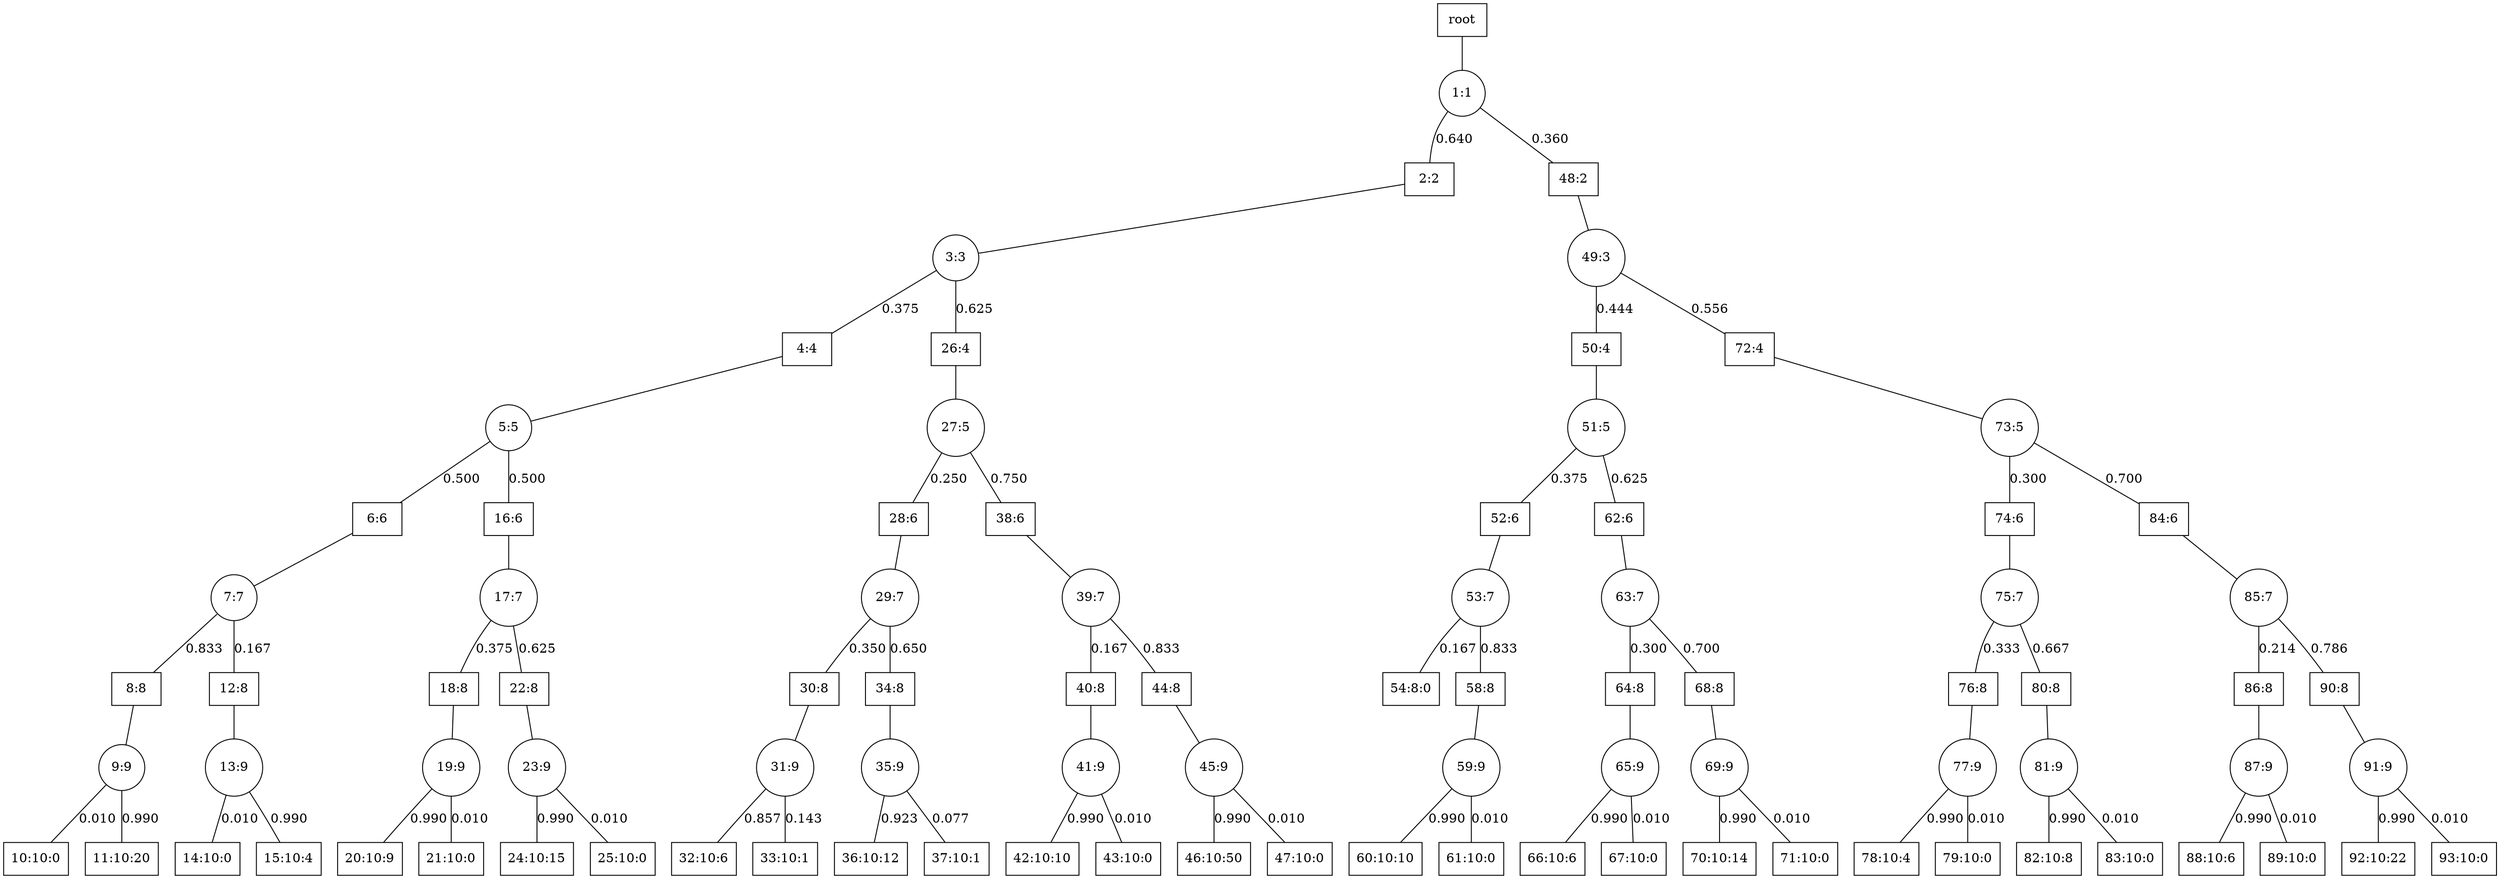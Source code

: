 graph G {
splines=true;
0 [shape=box, label = "root" ]
0--1;
1 [shape=circle, label="1:1"]
1--2[label = 0.640, labelangle=110];
2 [shape=box, label="2:2"]
2--3;
3 [shape=circle, label="3:3"]
3--4[label = 0.375, labelangle=110];
4 [shape=box, label="4:4"]
4--5;
5 [shape=circle, label="5:5"]
5--6[label = 0.500, labelangle=110];
6 [shape=box, label="6:6"]
6--7;
7 [shape=circle, label="7:7"]
7--8[label = 0.833, labelangle=110];
8 [shape=box, label="8:8"]
8--9;
9 [shape=circle, label="9:9"]
9--10[label = 0.010, labelangle=110];
10 [shape=box, label="10:10:0"]
9--11[label = 0.990, labelangle=110];
11 [shape=box, label="11:10:20"]
7--12[label = 0.167, labelangle=110];
12 [shape=box, label="12:8"]
12--13;
13 [shape=circle, label="13:9"]
13--14[label = 0.010, labelangle=110];
14 [shape=box, label="14:10:0"]
13--15[label = 0.990, labelangle=110];
15 [shape=box, label="15:10:4"]
5--16[label = 0.500, labelangle=110];
16 [shape=box, label="16:6"]
16--17;
17 [shape=circle, label="17:7"]
17--18[label = 0.375, labelangle=110];
18 [shape=box, label="18:8"]
18--19;
19 [shape=circle, label="19:9"]
19--20[label = 0.990, labelangle=110];
20 [shape=box, label="20:10:9"]
19--21[label = 0.010, labelangle=110];
21 [shape=box, label="21:10:0"]
17--22[label = 0.625, labelangle=110];
22 [shape=box, label="22:8"]
22--23;
23 [shape=circle, label="23:9"]
23--24[label = 0.990, labelangle=110];
24 [shape=box, label="24:10:15"]
23--25[label = 0.010, labelangle=110];
25 [shape=box, label="25:10:0"]
3--26[label = 0.625, labelangle=110];
26 [shape=box, label="26:4"]
26--27;
27 [shape=circle, label="27:5"]
27--28[label = 0.250, labelangle=110];
28 [shape=box, label="28:6"]
28--29;
29 [shape=circle, label="29:7"]
29--30[label = 0.350, labelangle=110];
30 [shape=box, label="30:8"]
30--31;
31 [shape=circle, label="31:9"]
31--32[label = 0.857, labelangle=110];
32 [shape=box, label="32:10:6"]
31--33[label = 0.143, labelangle=110];
33 [shape=box, label="33:10:1"]
29--34[label = 0.650, labelangle=110];
34 [shape=box, label="34:8"]
34--35;
35 [shape=circle, label="35:9"]
35--36[label = 0.923, labelangle=110];
36 [shape=box, label="36:10:12"]
35--37[label = 0.077, labelangle=110];
37 [shape=box, label="37:10:1"]
27--38[label = 0.750, labelangle=110];
38 [shape=box, label="38:6"]
38--39;
39 [shape=circle, label="39:7"]
39--40[label = 0.167, labelangle=110];
40 [shape=box, label="40:8"]
40--41;
41 [shape=circle, label="41:9"]
41--42[label = 0.990, labelangle=110];
42 [shape=box, label="42:10:10"]
41--43[label = 0.010, labelangle=110];
43 [shape=box, label="43:10:0"]
39--44[label = 0.833, labelangle=110];
44 [shape=box, label="44:8"]
44--45;
45 [shape=circle, label="45:9"]
45--46[label = 0.990, labelangle=110];
46 [shape=box, label="46:10:50"]
45--47[label = 0.010, labelangle=110];
47 [shape=box, label="47:10:0"]
1--48[label = 0.360, labelangle=110];
48 [shape=box, label="48:2"]
48--49;
49 [shape=circle, label="49:3"]
49--50[label = 0.444, labelangle=110];
50 [shape=box, label="50:4"]
50--51;
51 [shape=circle, label="51:5"]
51--52[label = 0.375, labelangle=110];
52 [shape=box, label="52:6"]
52--53;
53 [shape=circle, label="53:7"]
53--54[label = 0.167, labelangle=110];
54 [shape=box, label="54:8:0"]
53--58[label = 0.833, labelangle=110];
58 [shape=box, label="58:8"]
58--59;
59 [shape=circle, label="59:9"]
59--60[label = 0.990, labelangle=110];
60 [shape=box, label="60:10:10"]
59--61[label = 0.010, labelangle=110];
61 [shape=box, label="61:10:0"]
51--62[label = 0.625, labelangle=110];
62 [shape=box, label="62:6"]
62--63;
63 [shape=circle, label="63:7"]
63--64[label = 0.300, labelangle=110];
64 [shape=box, label="64:8"]
64--65;
65 [shape=circle, label="65:9"]
65--66[label = 0.990, labelangle=110];
66 [shape=box, label="66:10:6"]
65--67[label = 0.010, labelangle=110];
67 [shape=box, label="67:10:0"]
63--68[label = 0.700, labelangle=110];
68 [shape=box, label="68:8"]
68--69;
69 [shape=circle, label="69:9"]
69--70[label = 0.990, labelangle=110];
70 [shape=box, label="70:10:14"]
69--71[label = 0.010, labelangle=110];
71 [shape=box, label="71:10:0"]
49--72[label = 0.556, labelangle=110];
72 [shape=box, label="72:4"]
72--73;
73 [shape=circle, label="73:5"]
73--74[label = 0.300, labelangle=110];
74 [shape=box, label="74:6"]
74--75;
75 [shape=circle, label="75:7"]
75--76[label = 0.333, labelangle=110];
76 [shape=box, label="76:8"]
76--77;
77 [shape=circle, label="77:9"]
77--78[label = 0.990, labelangle=110];
78 [shape=box, label="78:10:4"]
77--79[label = 0.010, labelangle=110];
79 [shape=box, label="79:10:0"]
75--80[label = 0.667, labelangle=110];
80 [shape=box, label="80:8"]
80--81;
81 [shape=circle, label="81:9"]
81--82[label = 0.990, labelangle=110];
82 [shape=box, label="82:10:8"]
81--83[label = 0.010, labelangle=110];
83 [shape=box, label="83:10:0"]
73--84[label = 0.700, labelangle=110];
84 [shape=box, label="84:6"]
84--85;
85 [shape=circle, label="85:7"]
85--86[label = 0.214, labelangle=110];
86 [shape=box, label="86:8"]
86--87;
87 [shape=circle, label="87:9"]
87--88[label = 0.990, labelangle=110];
88 [shape=box, label="88:10:6"]
87--89[label = 0.010, labelangle=110];
89 [shape=box, label="89:10:0"]
85--90[label = 0.786, labelangle=110];
90 [shape=box, label="90:8"]
90--91;
91 [shape=circle, label="91:9"]
91--92[label = 0.990, labelangle=110];
92 [shape=box, label="92:10:22"]
91--93[label = 0.010, labelangle=110];
93 [shape=box, label="93:10:0"]
}
